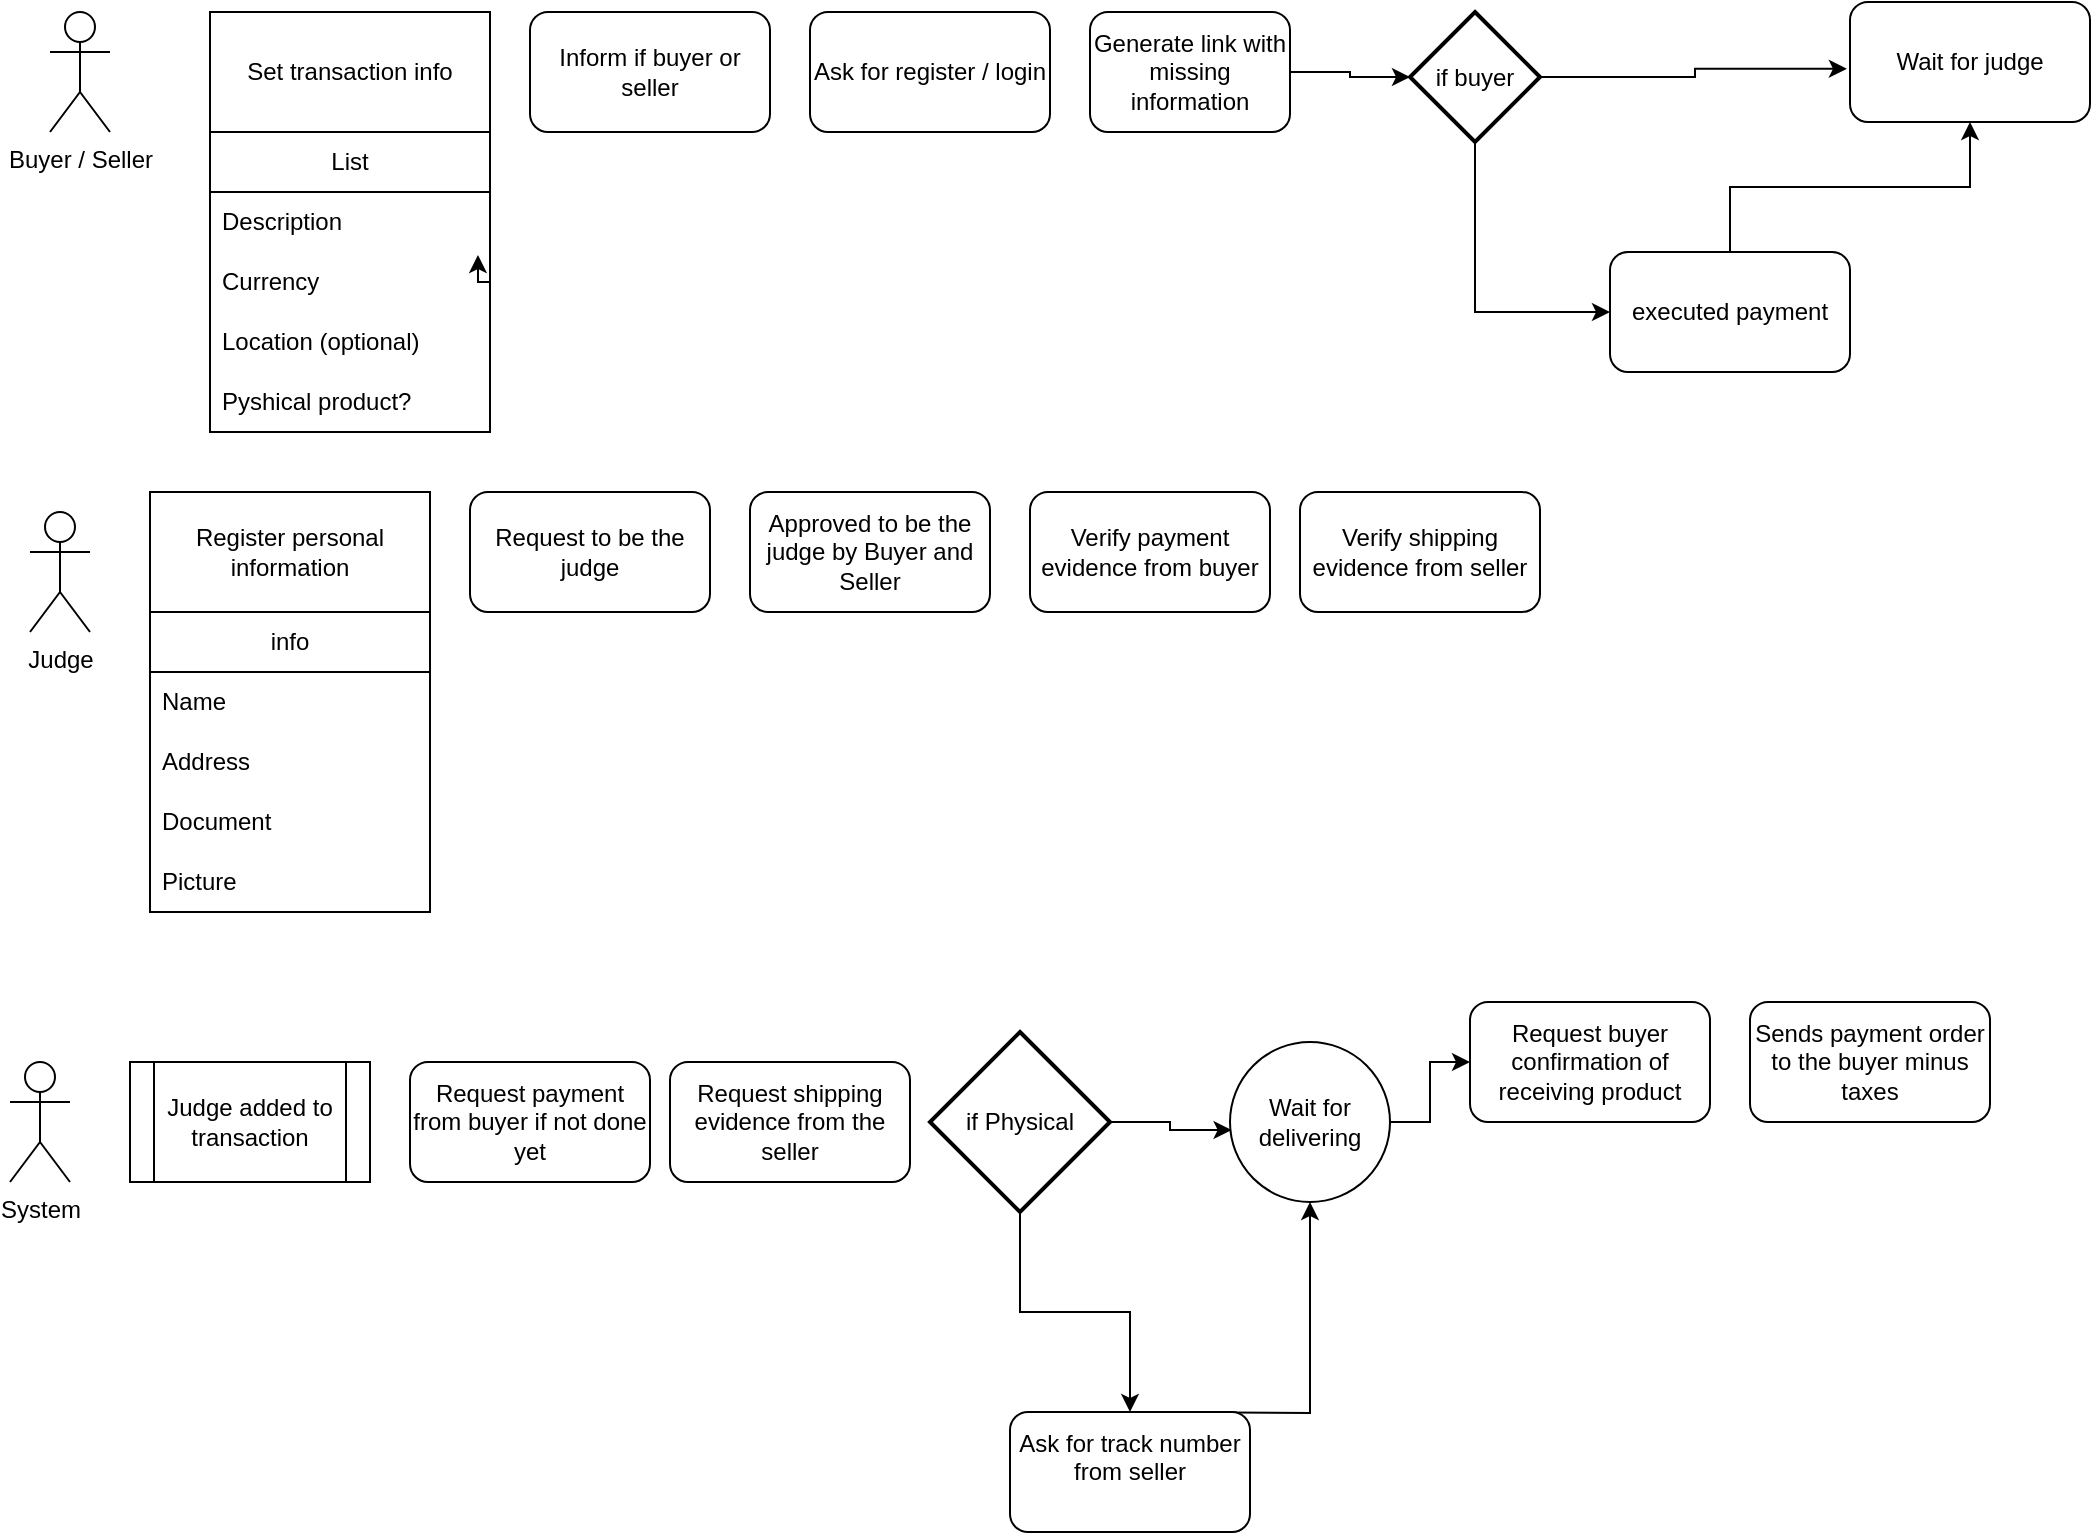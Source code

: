 <mxfile version="24.7.17">
  <diagram id="C5RBs43oDa-KdzZeNtuy" name="Page-1">
    <mxGraphModel dx="1659" dy="902" grid="1" gridSize="10" guides="1" tooltips="1" connect="1" arrows="1" fold="1" page="1" pageScale="1" pageWidth="827" pageHeight="1169" math="0" shadow="0">
      <root>
        <mxCell id="WIyWlLk6GJQsqaUBKTNV-0" />
        <mxCell id="WIyWlLk6GJQsqaUBKTNV-1" parent="WIyWlLk6GJQsqaUBKTNV-0" />
        <mxCell id="-MwMYCs0A1t0Ej2wLif8-0" value="Buyer / Seller" style="shape=umlActor;verticalLabelPosition=bottom;verticalAlign=top;html=1;outlineConnect=0;" parent="WIyWlLk6GJQsqaUBKTNV-1" vertex="1">
          <mxGeometry x="60" y="60" width="30" height="60" as="geometry" />
        </mxCell>
        <mxCell id="-MwMYCs0A1t0Ej2wLif8-2" value="Inform if buyer or seller" style="rounded=1;whiteSpace=wrap;html=1;" parent="WIyWlLk6GJQsqaUBKTNV-1" vertex="1">
          <mxGeometry x="300" y="60" width="120" height="60" as="geometry" />
        </mxCell>
        <mxCell id="-MwMYCs0A1t0Ej2wLif8-3" value="List" style="swimlane;fontStyle=0;childLayout=stackLayout;horizontal=1;startSize=30;horizontalStack=0;resizeParent=1;resizeParentMax=0;resizeLast=0;collapsible=1;marginBottom=0;whiteSpace=wrap;html=1;" parent="WIyWlLk6GJQsqaUBKTNV-1" vertex="1">
          <mxGeometry x="140" y="120" width="140" height="150" as="geometry">
            <mxRectangle x="140" y="120" width="140" height="30" as="alternateBounds" />
          </mxGeometry>
        </mxCell>
        <mxCell id="-MwMYCs0A1t0Ej2wLif8-4" value="Description" style="text;strokeColor=none;fillColor=none;align=left;verticalAlign=middle;spacingLeft=4;spacingRight=4;overflow=hidden;points=[[0,0.5],[1,0.5]];portConstraint=eastwest;rotatable=0;whiteSpace=wrap;html=1;" parent="-MwMYCs0A1t0Ej2wLif8-3" vertex="1">
          <mxGeometry y="30" width="140" height="30" as="geometry" />
        </mxCell>
        <mxCell id="-MwMYCs0A1t0Ej2wLif8-5" value="Currency" style="text;strokeColor=none;fillColor=none;align=left;verticalAlign=middle;spacingLeft=4;spacingRight=4;overflow=hidden;points=[[0,0.5],[1,0.5]];portConstraint=eastwest;rotatable=0;whiteSpace=wrap;html=1;" parent="-MwMYCs0A1t0Ej2wLif8-3" vertex="1">
          <mxGeometry y="60" width="140" height="30" as="geometry" />
        </mxCell>
        <mxCell id="-MwMYCs0A1t0Ej2wLif8-6" value="Location (optional)" style="text;strokeColor=none;fillColor=none;align=left;verticalAlign=middle;spacingLeft=4;spacingRight=4;overflow=hidden;points=[[0,0.5],[1,0.5]];portConstraint=eastwest;rotatable=0;whiteSpace=wrap;html=1;" parent="-MwMYCs0A1t0Ej2wLif8-3" vertex="1">
          <mxGeometry y="90" width="140" height="30" as="geometry" />
        </mxCell>
        <mxCell id="AIen5XCq2po-9V1iyDPM-37" value="Pyshical product?" style="text;strokeColor=none;fillColor=none;align=left;verticalAlign=middle;spacingLeft=4;spacingRight=4;overflow=hidden;points=[[0,0.5],[1,0.5]];portConstraint=eastwest;rotatable=0;whiteSpace=wrap;html=1;" vertex="1" parent="-MwMYCs0A1t0Ej2wLif8-3">
          <mxGeometry y="120" width="140" height="30" as="geometry" />
        </mxCell>
        <mxCell id="-MwMYCs0A1t0Ej2wLif8-9" style="edgeStyle=orthogonalEdgeStyle;rounded=0;orthogonalLoop=1;jettySize=auto;html=1;exitX=1;exitY=0.5;exitDx=0;exitDy=0;entryX=0.957;entryY=0.05;entryDx=0;entryDy=0;entryPerimeter=0;" parent="-MwMYCs0A1t0Ej2wLif8-3" source="-MwMYCs0A1t0Ej2wLif8-3" target="-MwMYCs0A1t0Ej2wLif8-5" edge="1">
          <mxGeometry relative="1" as="geometry" />
        </mxCell>
        <mxCell id="-MwMYCs0A1t0Ej2wLif8-8" value="Set transaction info" style="rounded=0;whiteSpace=wrap;html=1;" parent="WIyWlLk6GJQsqaUBKTNV-1" vertex="1">
          <mxGeometry x="140" y="60" width="140" height="60" as="geometry" />
        </mxCell>
        <mxCell id="AIen5XCq2po-9V1iyDPM-24" style="edgeStyle=orthogonalEdgeStyle;rounded=0;orthogonalLoop=1;jettySize=auto;html=1;exitX=1;exitY=0.5;exitDx=0;exitDy=0;" edge="1" parent="WIyWlLk6GJQsqaUBKTNV-1" source="AIen5XCq2po-9V1iyDPM-0" target="AIen5XCq2po-9V1iyDPM-21">
          <mxGeometry relative="1" as="geometry" />
        </mxCell>
        <mxCell id="AIen5XCq2po-9V1iyDPM-0" value="Generate link with missing information" style="rounded=1;whiteSpace=wrap;html=1;" vertex="1" parent="WIyWlLk6GJQsqaUBKTNV-1">
          <mxGeometry x="580" y="60" width="100" height="60" as="geometry" />
        </mxCell>
        <mxCell id="AIen5XCq2po-9V1iyDPM-3" value="Judge&lt;div&gt;&lt;br&gt;&lt;/div&gt;" style="shape=umlActor;verticalLabelPosition=bottom;verticalAlign=top;html=1;outlineConnect=0;" vertex="1" parent="WIyWlLk6GJQsqaUBKTNV-1">
          <mxGeometry x="50" y="310" width="30" height="60" as="geometry" />
        </mxCell>
        <mxCell id="AIen5XCq2po-9V1iyDPM-4" value="Request to be the judge" style="rounded=1;whiteSpace=wrap;html=1;" vertex="1" parent="WIyWlLk6GJQsqaUBKTNV-1">
          <mxGeometry x="270" y="300" width="120" height="60" as="geometry" />
        </mxCell>
        <mxCell id="AIen5XCq2po-9V1iyDPM-5" value="Ask for register / login" style="rounded=1;whiteSpace=wrap;html=1;" vertex="1" parent="WIyWlLk6GJQsqaUBKTNV-1">
          <mxGeometry x="440" y="60" width="120" height="60" as="geometry" />
        </mxCell>
        <mxCell id="AIen5XCq2po-9V1iyDPM-6" value="Approved to be the judge by Buyer and Seller" style="rounded=1;whiteSpace=wrap;html=1;" vertex="1" parent="WIyWlLk6GJQsqaUBKTNV-1">
          <mxGeometry x="410" y="300" width="120" height="60" as="geometry" />
        </mxCell>
        <mxCell id="AIen5XCq2po-9V1iyDPM-7" value="Register personal information" style="rounded=0;whiteSpace=wrap;html=1;" vertex="1" parent="WIyWlLk6GJQsqaUBKTNV-1">
          <mxGeometry x="110" y="300" width="140" height="60" as="geometry" />
        </mxCell>
        <mxCell id="AIen5XCq2po-9V1iyDPM-9" value="info" style="swimlane;fontStyle=0;childLayout=stackLayout;horizontal=1;startSize=30;horizontalStack=0;resizeParent=1;resizeParentMax=0;resizeLast=0;collapsible=1;marginBottom=0;whiteSpace=wrap;html=1;" vertex="1" parent="WIyWlLk6GJQsqaUBKTNV-1">
          <mxGeometry x="110" y="360" width="140" height="150" as="geometry" />
        </mxCell>
        <mxCell id="AIen5XCq2po-9V1iyDPM-10" value="Name" style="text;strokeColor=none;fillColor=none;align=left;verticalAlign=middle;spacingLeft=4;spacingRight=4;overflow=hidden;points=[[0,0.5],[1,0.5]];portConstraint=eastwest;rotatable=0;whiteSpace=wrap;html=1;" vertex="1" parent="AIen5XCq2po-9V1iyDPM-9">
          <mxGeometry y="30" width="140" height="30" as="geometry" />
        </mxCell>
        <mxCell id="AIen5XCq2po-9V1iyDPM-11" value="Address" style="text;strokeColor=none;fillColor=none;align=left;verticalAlign=middle;spacingLeft=4;spacingRight=4;overflow=hidden;points=[[0,0.5],[1,0.5]];portConstraint=eastwest;rotatable=0;whiteSpace=wrap;html=1;" vertex="1" parent="AIen5XCq2po-9V1iyDPM-9">
          <mxGeometry y="60" width="140" height="30" as="geometry" />
        </mxCell>
        <mxCell id="AIen5XCq2po-9V1iyDPM-12" value="Document" style="text;strokeColor=none;fillColor=none;align=left;verticalAlign=middle;spacingLeft=4;spacingRight=4;overflow=hidden;points=[[0,0.5],[1,0.5]];portConstraint=eastwest;rotatable=0;whiteSpace=wrap;html=1;" vertex="1" parent="AIen5XCq2po-9V1iyDPM-9">
          <mxGeometry y="90" width="140" height="30" as="geometry" />
        </mxCell>
        <mxCell id="AIen5XCq2po-9V1iyDPM-13" value="Picture" style="text;strokeColor=none;fillColor=none;align=left;verticalAlign=middle;spacingLeft=4;spacingRight=4;overflow=hidden;points=[[0,0.5],[1,0.5]];portConstraint=eastwest;rotatable=0;whiteSpace=wrap;html=1;" vertex="1" parent="AIen5XCq2po-9V1iyDPM-9">
          <mxGeometry y="120" width="140" height="30" as="geometry" />
        </mxCell>
        <mxCell id="AIen5XCq2po-9V1iyDPM-15" value="System" style="shape=umlActor;verticalLabelPosition=bottom;verticalAlign=top;html=1;outlineConnect=0;" vertex="1" parent="WIyWlLk6GJQsqaUBKTNV-1">
          <mxGeometry x="40" y="585" width="30" height="60" as="geometry" />
        </mxCell>
        <mxCell id="AIen5XCq2po-9V1iyDPM-26" style="edgeStyle=orthogonalEdgeStyle;rounded=0;orthogonalLoop=1;jettySize=auto;html=1;entryX=0.5;entryY=1;entryDx=0;entryDy=0;" edge="1" parent="WIyWlLk6GJQsqaUBKTNV-1" source="AIen5XCq2po-9V1iyDPM-19" target="AIen5XCq2po-9V1iyDPM-22">
          <mxGeometry relative="1" as="geometry" />
        </mxCell>
        <mxCell id="AIen5XCq2po-9V1iyDPM-19" value="executed payment" style="rounded=1;whiteSpace=wrap;html=1;" vertex="1" parent="WIyWlLk6GJQsqaUBKTNV-1">
          <mxGeometry x="840" y="180" width="120" height="60" as="geometry" />
        </mxCell>
        <mxCell id="AIen5XCq2po-9V1iyDPM-21" value="if buyer" style="strokeWidth=2;html=1;shape=mxgraph.flowchart.decision;whiteSpace=wrap;" vertex="1" parent="WIyWlLk6GJQsqaUBKTNV-1">
          <mxGeometry x="740" y="60" width="65" height="65" as="geometry" />
        </mxCell>
        <mxCell id="AIen5XCq2po-9V1iyDPM-22" value="Wait for judge" style="rounded=1;whiteSpace=wrap;html=1;" vertex="1" parent="WIyWlLk6GJQsqaUBKTNV-1">
          <mxGeometry x="960" y="55" width="120" height="60" as="geometry" />
        </mxCell>
        <mxCell id="AIen5XCq2po-9V1iyDPM-23" style="edgeStyle=orthogonalEdgeStyle;rounded=0;orthogonalLoop=1;jettySize=auto;html=1;entryX=0;entryY=0.5;entryDx=0;entryDy=0;exitX=0.5;exitY=1;exitDx=0;exitDy=0;exitPerimeter=0;" edge="1" parent="WIyWlLk6GJQsqaUBKTNV-1" source="AIen5XCq2po-9V1iyDPM-21" target="AIen5XCq2po-9V1iyDPM-19">
          <mxGeometry relative="1" as="geometry">
            <mxPoint x="710" y="119.996" as="sourcePoint" />
            <mxPoint x="720" y="215.04" as="targetPoint" />
          </mxGeometry>
        </mxCell>
        <mxCell id="AIen5XCq2po-9V1iyDPM-25" style="edgeStyle=orthogonalEdgeStyle;rounded=0;orthogonalLoop=1;jettySize=auto;html=1;exitX=1;exitY=0.5;exitDx=0;exitDy=0;exitPerimeter=0;entryX=-0.013;entryY=0.557;entryDx=0;entryDy=0;entryPerimeter=0;" edge="1" parent="WIyWlLk6GJQsqaUBKTNV-1" source="AIen5XCq2po-9V1iyDPM-21" target="AIen5XCq2po-9V1iyDPM-22">
          <mxGeometry relative="1" as="geometry" />
        </mxCell>
        <mxCell id="AIen5XCq2po-9V1iyDPM-27" value="Request payment from buyer if not done yet" style="rounded=1;whiteSpace=wrap;html=1;" vertex="1" parent="WIyWlLk6GJQsqaUBKTNV-1">
          <mxGeometry x="240" y="585" width="120" height="60" as="geometry" />
        </mxCell>
        <mxCell id="AIen5XCq2po-9V1iyDPM-28" value="Request shipping evidence from the seller" style="rounded=1;whiteSpace=wrap;html=1;" vertex="1" parent="WIyWlLk6GJQsqaUBKTNV-1">
          <mxGeometry x="370" y="585" width="120" height="60" as="geometry" />
        </mxCell>
        <mxCell id="AIen5XCq2po-9V1iyDPM-40" style="edgeStyle=orthogonalEdgeStyle;rounded=0;orthogonalLoop=1;jettySize=auto;html=1;" edge="1" parent="WIyWlLk6GJQsqaUBKTNV-1" source="AIen5XCq2po-9V1iyDPM-29" target="AIen5XCq2po-9V1iyDPM-33">
          <mxGeometry relative="1" as="geometry" />
        </mxCell>
        <mxCell id="AIen5XCq2po-9V1iyDPM-29" value="Wait for delivering" style="ellipse;whiteSpace=wrap;html=1;aspect=fixed;" vertex="1" parent="WIyWlLk6GJQsqaUBKTNV-1">
          <mxGeometry x="650" y="575" width="80" height="80" as="geometry" />
        </mxCell>
        <mxCell id="AIen5XCq2po-9V1iyDPM-30" value="Judge added to transaction" style="shape=process;whiteSpace=wrap;html=1;backgroundOutline=1;" vertex="1" parent="WIyWlLk6GJQsqaUBKTNV-1">
          <mxGeometry x="100" y="585" width="120" height="60" as="geometry" />
        </mxCell>
        <mxCell id="AIen5XCq2po-9V1iyDPM-31" value="Verify payment evidence from buyer" style="rounded=1;whiteSpace=wrap;html=1;" vertex="1" parent="WIyWlLk6GJQsqaUBKTNV-1">
          <mxGeometry x="550" y="300" width="120" height="60" as="geometry" />
        </mxCell>
        <mxCell id="AIen5XCq2po-9V1iyDPM-32" value="Verify shipping evidence from seller" style="rounded=1;whiteSpace=wrap;html=1;" vertex="1" parent="WIyWlLk6GJQsqaUBKTNV-1">
          <mxGeometry x="685" y="300" width="120" height="60" as="geometry" />
        </mxCell>
        <mxCell id="AIen5XCq2po-9V1iyDPM-33" value="Request buyer confirmation of receiving product" style="rounded=1;whiteSpace=wrap;html=1;" vertex="1" parent="WIyWlLk6GJQsqaUBKTNV-1">
          <mxGeometry x="770" y="555" width="120" height="60" as="geometry" />
        </mxCell>
        <mxCell id="AIen5XCq2po-9V1iyDPM-35" style="edgeStyle=orthogonalEdgeStyle;rounded=0;orthogonalLoop=1;jettySize=auto;html=1;" edge="1" parent="WIyWlLk6GJQsqaUBKTNV-1" source="AIen5XCq2po-9V1iyDPM-34" target="AIen5XCq2po-9V1iyDPM-36">
          <mxGeometry relative="1" as="geometry">
            <mxPoint x="600" y="735" as="targetPoint" />
          </mxGeometry>
        </mxCell>
        <mxCell id="AIen5XCq2po-9V1iyDPM-34" value="if Physical" style="strokeWidth=2;html=1;shape=mxgraph.flowchart.decision;whiteSpace=wrap;" vertex="1" parent="WIyWlLk6GJQsqaUBKTNV-1">
          <mxGeometry x="500" y="570" width="90" height="90" as="geometry" />
        </mxCell>
        <mxCell id="AIen5XCq2po-9V1iyDPM-38" style="edgeStyle=orthogonalEdgeStyle;rounded=0;orthogonalLoop=1;jettySize=auto;html=1;entryX=0.5;entryY=1;entryDx=0;entryDy=0;" edge="1" parent="WIyWlLk6GJQsqaUBKTNV-1" target="AIen5XCq2po-9V1iyDPM-29">
          <mxGeometry relative="1" as="geometry">
            <mxPoint x="610" y="760" as="sourcePoint" />
            <mxPoint x="680" y="655" as="targetPoint" />
          </mxGeometry>
        </mxCell>
        <mxCell id="AIen5XCq2po-9V1iyDPM-36" value="Ask for track number from seller&lt;div&gt;&lt;br&gt;&lt;/div&gt;" style="rounded=1;whiteSpace=wrap;html=1;" vertex="1" parent="WIyWlLk6GJQsqaUBKTNV-1">
          <mxGeometry x="540" y="760" width="120" height="60" as="geometry" />
        </mxCell>
        <mxCell id="AIen5XCq2po-9V1iyDPM-39" style="edgeStyle=orthogonalEdgeStyle;rounded=0;orthogonalLoop=1;jettySize=auto;html=1;entryX=0.01;entryY=0.55;entryDx=0;entryDy=0;entryPerimeter=0;" edge="1" parent="WIyWlLk6GJQsqaUBKTNV-1" source="AIen5XCq2po-9V1iyDPM-34" target="AIen5XCq2po-9V1iyDPM-29">
          <mxGeometry relative="1" as="geometry" />
        </mxCell>
        <mxCell id="AIen5XCq2po-9V1iyDPM-41" value="Sends payment order to the buyer minus taxes" style="rounded=1;whiteSpace=wrap;html=1;" vertex="1" parent="WIyWlLk6GJQsqaUBKTNV-1">
          <mxGeometry x="910" y="555" width="120" height="60" as="geometry" />
        </mxCell>
      </root>
    </mxGraphModel>
  </diagram>
</mxfile>
